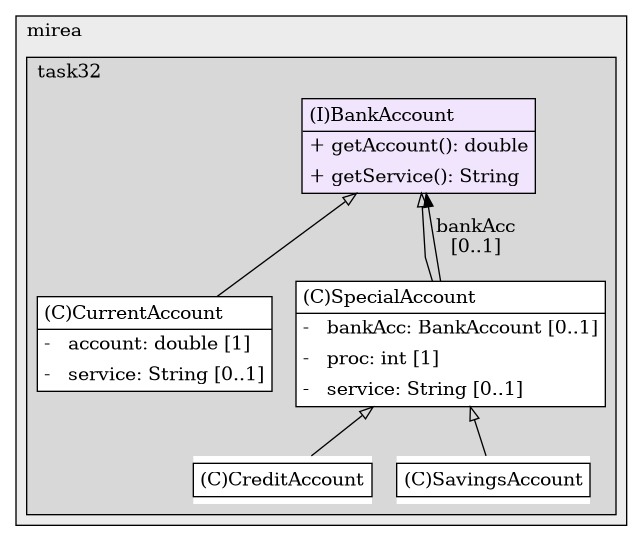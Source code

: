 @startuml

/' diagram meta data start
config=StructureConfiguration;
{
  "projectClassification": {
    "searchMode": "OpenProject", // OpenProject, AllProjects
    "includedProjects": "",
    "pathEndKeywords": "*.impl",
    "isClientPath": "",
    "isClientName": "",
    "isTestPath": "",
    "isTestName": "",
    "isMappingPath": "",
    "isMappingName": "",
    "isDataAccessPath": "",
    "isDataAccessName": "",
    "isDataStructurePath": "",
    "isDataStructureName": "",
    "isInterfaceStructuresPath": "",
    "isInterfaceStructuresName": "",
    "isEntryPointPath": "",
    "isEntryPointName": ""
  },
  "graphRestriction": {
    "classPackageExcludeFilter": "",
    "classPackageIncludeFilter": "",
    "classNameExcludeFilter": "",
    "classNameIncludeFilter": "",
    "methodNameExcludeFilter": "",
    "methodNameIncludeFilter": "",
    "removeByInheritance": "", // inheritance/annotation based filtering is done in a second step
    "removeByAnnotation": "",
    "removeByClassPackage": "", // cleanup the graph after inheritance/annotation based filtering is done
    "removeByClassName": "",
    "cutMappings": false,
    "cutEnum": true,
    "cutTests": true,
    "cutClient": true,
    "cutDataAccess": false,
    "cutInterfaceStructures": false,
    "cutDataStructures": false,
    "cutGetterAndSetter": true,
    "cutConstructors": true
  },
  "graphTraversal": {
    "forwardDepth": 6,
    "backwardDepth": 6,
    "classPackageExcludeFilter": "",
    "classPackageIncludeFilter": "",
    "classNameExcludeFilter": "",
    "classNameIncludeFilter": "",
    "methodNameExcludeFilter": "",
    "methodNameIncludeFilter": "",
    "hideMappings": false,
    "hideDataStructures": false,
    "hidePrivateMethods": true,
    "hideInterfaceCalls": true, // indirection: implementation -> interface (is hidden) -> implementation
    "onlyShowApplicationEntryPoints": false // root node is included
  },
  "details": {
    "aggregation": "GroupByClass", // ByClass, GroupByClass, None
    "showClassGenericTypes": true,
    "showMethods": true,
    "showMethodParameterNames": true,
    "showMethodParameterTypes": true,
    "showMethodReturnType": true,
    "showPackageLevels": 2,
    "showDetailedClassStructure": true
  },
  "rootClass": "ru.mirea.task32.BankAccount"
}
diagram meta data end '/



digraph g {
    rankdir="TB"
    splines=polyline
    

'nodes 
subgraph cluster_103904626 { 
   	label=mirea
	labeljust=l
	fillcolor="#ececec"
	style=filled
   
   subgraph cluster_1230273184 { 
   	label=task32
	labeljust=l
	fillcolor="#d8d8d8"
	style=filled
   
   BankAccount1660034155[
	label=<<TABLE BORDER="1" CELLBORDER="0" CELLPADDING="4" CELLSPACING="0">
<TR><TD ALIGN="LEFT" >(I)BankAccount</TD></TR>
<HR/>
<TR><TD ALIGN="LEFT" >+ getAccount(): double</TD></TR>
<TR><TD ALIGN="LEFT" >+ getService(): String</TD></TR>
</TABLE>>
	style=filled
	margin=0
	shape=plaintext
	fillcolor="#F1E5FD"
];

CreditAccount1660034155[
	label=<<TABLE BORDER="1" CELLBORDER="0" CELLPADDING="4" CELLSPACING="0">
<TR><TD ALIGN="LEFT" >(C)CreditAccount</TD></TR>
</TABLE>>
	style=filled
	margin=0
	shape=plaintext
	fillcolor="#FFFFFF"
];

CurrentAccount1660034155[
	label=<<TABLE BORDER="1" CELLBORDER="0" CELLPADDING="4" CELLSPACING="0">
<TR><TD ALIGN="LEFT" >(C)CurrentAccount</TD></TR>
<HR/>
<TR><TD ALIGN="LEFT" >-   account: double [1]</TD></TR>
<TR><TD ALIGN="LEFT" >-   service: String [0..1]</TD></TR>
</TABLE>>
	style=filled
	margin=0
	shape=plaintext
	fillcolor="#FFFFFF"
];

SavingsAccount1660034155[
	label=<<TABLE BORDER="1" CELLBORDER="0" CELLPADDING="4" CELLSPACING="0">
<TR><TD ALIGN="LEFT" >(C)SavingsAccount</TD></TR>
</TABLE>>
	style=filled
	margin=0
	shape=plaintext
	fillcolor="#FFFFFF"
];

SpecialAccount1660034155[
	label=<<TABLE BORDER="1" CELLBORDER="0" CELLPADDING="4" CELLSPACING="0">
<TR><TD ALIGN="LEFT" >(C)SpecialAccount</TD></TR>
<HR/>
<TR><TD ALIGN="LEFT" >-   bankAcc: BankAccount [0..1]</TD></TR>
<TR><TD ALIGN="LEFT" >-   proc: int [1]</TD></TR>
<TR><TD ALIGN="LEFT" >-   service: String [0..1]</TD></TR>
</TABLE>>
	style=filled
	margin=0
	shape=plaintext
	fillcolor="#FFFFFF"
];
} 
} 

'edges    
BankAccount1660034155 -> CurrentAccount1660034155[arrowhead=none, arrowtail=empty, dir=both];
BankAccount1660034155 -> SpecialAccount1660034155[arrowhead=none, arrowtail=empty, dir=both];
SpecialAccount1660034155 -> BankAccount1660034155[label="bankAcc
[0..1]"];
SpecialAccount1660034155 -> CreditAccount1660034155[arrowhead=none, arrowtail=empty, dir=both];
SpecialAccount1660034155 -> SavingsAccount1660034155[arrowhead=none, arrowtail=empty, dir=both];
    
}
@enduml
